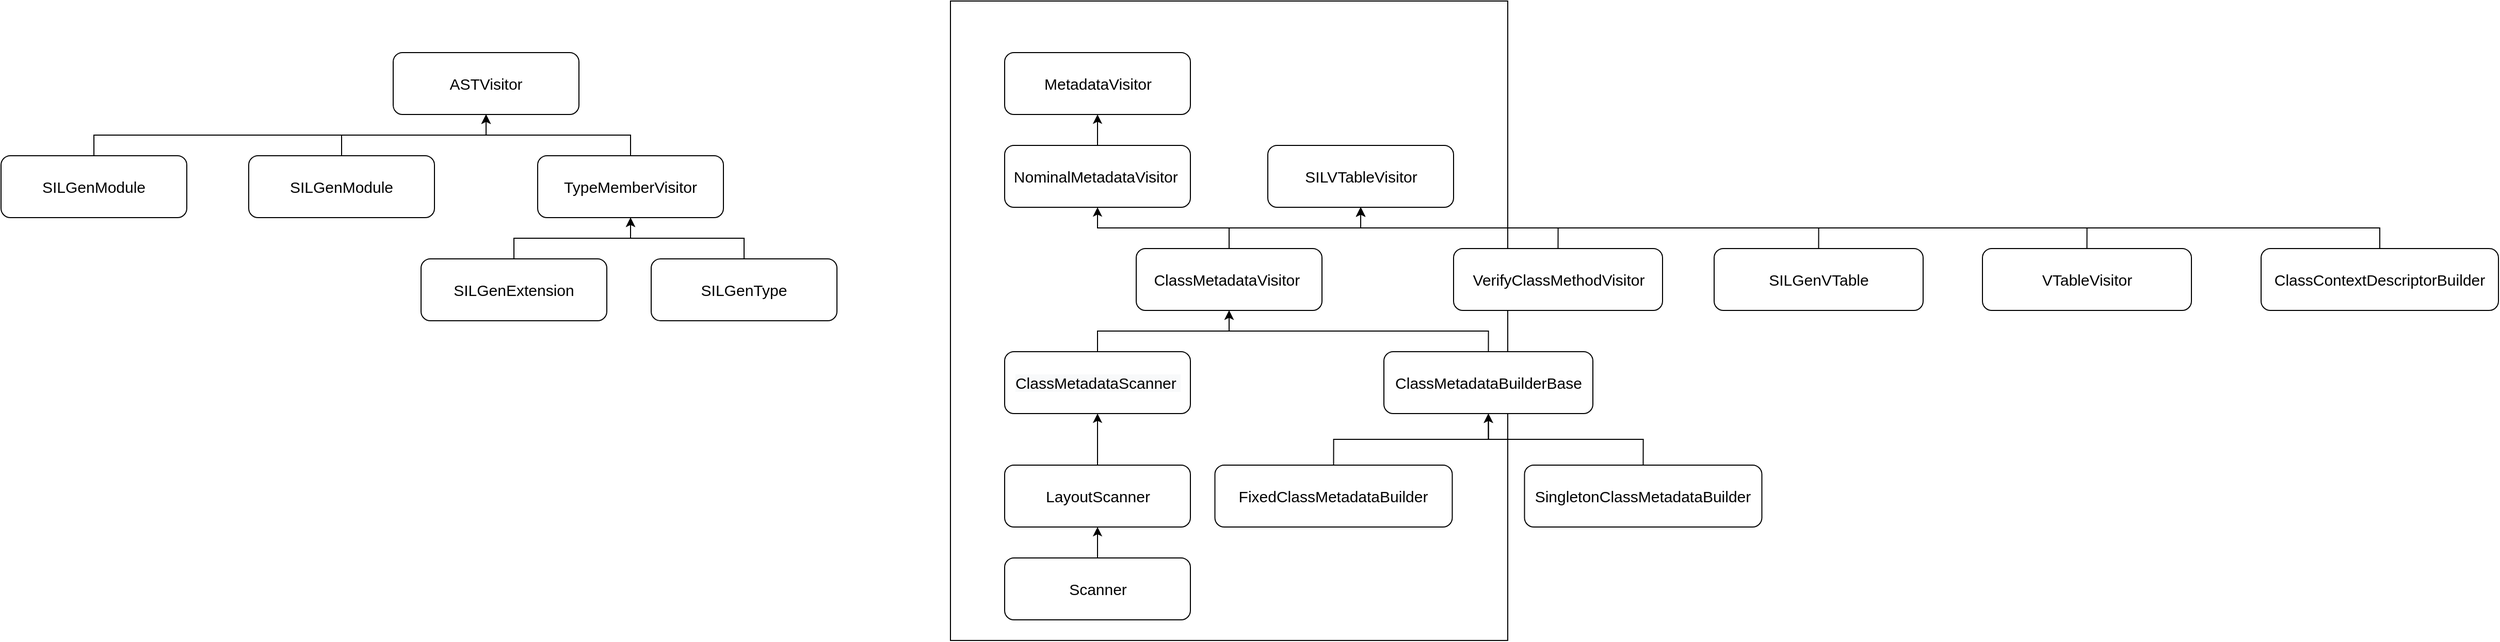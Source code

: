 <mxfile version="16.4.5" type="github">
  <diagram id="cu5XEfP0wrlN1pnz8sOZ" name="Page-1">
    <mxGraphModel dx="1441" dy="1616" grid="1" gridSize="10" guides="1" tooltips="1" connect="1" arrows="1" fold="1" page="1" pageScale="1" pageWidth="827" pageHeight="1169" math="0" shadow="0">
      <root>
        <mxCell id="0" />
        <mxCell id="1" parent="0" />
        <mxCell id="5p0j7GlmlxW9RH9k0gcf-20" value="" style="rounded=0;whiteSpace=wrap;html=1;fontSize=15;" parent="1" vertex="1">
          <mxGeometry x="100" y="-310" width="540" height="620" as="geometry" />
        </mxCell>
        <mxCell id="5p0j7GlmlxW9RH9k0gcf-9" value="" style="edgeStyle=orthogonalEdgeStyle;rounded=0;orthogonalLoop=1;jettySize=auto;html=1;fontSize=15;" parent="1" source="5p0j7GlmlxW9RH9k0gcf-2" target="5p0j7GlmlxW9RH9k0gcf-8" edge="1">
          <mxGeometry relative="1" as="geometry" />
        </mxCell>
        <mxCell id="5p0j7GlmlxW9RH9k0gcf-2" value="&lt;span&gt;Scanner&lt;/span&gt;" style="rounded=1;whiteSpace=wrap;html=1;fontSize=15;" parent="1" vertex="1">
          <mxGeometry x="152.5" y="230" width="180" height="60" as="geometry" />
        </mxCell>
        <mxCell id="5p0j7GlmlxW9RH9k0gcf-11" value="" style="edgeStyle=orthogonalEdgeStyle;rounded=0;orthogonalLoop=1;jettySize=auto;html=1;fontSize=15;" parent="1" source="5p0j7GlmlxW9RH9k0gcf-8" target="5p0j7GlmlxW9RH9k0gcf-10" edge="1">
          <mxGeometry relative="1" as="geometry" />
        </mxCell>
        <mxCell id="5p0j7GlmlxW9RH9k0gcf-8" value="&lt;span&gt;LayoutScanner&lt;/span&gt;" style="whiteSpace=wrap;html=1;fontSize=15;rounded=1;" parent="1" vertex="1">
          <mxGeometry x="152.5" y="140" width="180" height="60" as="geometry" />
        </mxCell>
        <mxCell id="5p0j7GlmlxW9RH9k0gcf-13" value="" style="edgeStyle=orthogonalEdgeStyle;rounded=0;orthogonalLoop=1;jettySize=auto;html=1;fontSize=15;entryX=0.5;entryY=1;entryDx=0;entryDy=0;" parent="1" source="5p0j7GlmlxW9RH9k0gcf-10" target="5p0j7GlmlxW9RH9k0gcf-12" edge="1">
          <mxGeometry relative="1" as="geometry">
            <mxPoint x="242.5" as="targetPoint" />
          </mxGeometry>
        </mxCell>
        <mxCell id="5p0j7GlmlxW9RH9k0gcf-10" value="&lt;span style=&quot;color: rgb(0, 0, 0); font-family: helvetica; font-size: 15px; font-style: normal; font-weight: normal; letter-spacing: normal; text-align: center; text-indent: 0px; text-transform: none; word-spacing: 0px; background-color: rgb(248, 249, 250); text-decoration: none; display: inline; float: none;&quot;&gt;ClassMetadataScanner&lt;span class=&quot;Apple-converted-space&quot;&gt;&amp;nbsp;&lt;/span&gt;&lt;/span&gt;" style="whiteSpace=wrap;html=1;fontSize=15;rounded=1;" parent="1" vertex="1">
          <mxGeometry x="152.5" y="30" width="180" height="60" as="geometry" />
        </mxCell>
        <mxCell id="5p0j7GlmlxW9RH9k0gcf-15" value="" style="edgeStyle=orthogonalEdgeStyle;rounded=0;orthogonalLoop=1;jettySize=auto;html=1;fontSize=15;" parent="1" source="5p0j7GlmlxW9RH9k0gcf-12" target="5p0j7GlmlxW9RH9k0gcf-14" edge="1">
          <mxGeometry relative="1" as="geometry" />
        </mxCell>
        <mxCell id="5p0j7GlmlxW9RH9k0gcf-19" style="edgeStyle=orthogonalEdgeStyle;rounded=0;orthogonalLoop=1;jettySize=auto;html=1;exitX=0.5;exitY=0;exitDx=0;exitDy=0;entryX=0.5;entryY=1;entryDx=0;entryDy=0;fontSize=15;" parent="1" source="5p0j7GlmlxW9RH9k0gcf-12" target="5p0j7GlmlxW9RH9k0gcf-16" edge="1">
          <mxGeometry relative="1" as="geometry" />
        </mxCell>
        <mxCell id="5p0j7GlmlxW9RH9k0gcf-12" value="&lt;span&gt;ClassMetadataVisitor&amp;nbsp;&lt;/span&gt;" style="whiteSpace=wrap;html=1;fontSize=15;rounded=1;" parent="1" vertex="1">
          <mxGeometry x="280" y="-70" width="180" height="60" as="geometry" />
        </mxCell>
        <mxCell id="5p0j7GlmlxW9RH9k0gcf-18" value="" style="edgeStyle=orthogonalEdgeStyle;rounded=0;orthogonalLoop=1;jettySize=auto;html=1;fontSize=15;" parent="1" source="5p0j7GlmlxW9RH9k0gcf-14" target="5p0j7GlmlxW9RH9k0gcf-17" edge="1">
          <mxGeometry relative="1" as="geometry" />
        </mxCell>
        <mxCell id="5p0j7GlmlxW9RH9k0gcf-14" value="&lt;span&gt;NominalMetadataVisitor&amp;nbsp;&lt;/span&gt;" style="whiteSpace=wrap;html=1;fontSize=15;rounded=1;" parent="1" vertex="1">
          <mxGeometry x="152.5" y="-170" width="180" height="60" as="geometry" />
        </mxCell>
        <mxCell id="5p0j7GlmlxW9RH9k0gcf-16" value="SILVTableVisitor" style="whiteSpace=wrap;html=1;fontSize=15;rounded=1;" parent="1" vertex="1">
          <mxGeometry x="407.5" y="-170" width="180" height="60" as="geometry" />
        </mxCell>
        <mxCell id="5p0j7GlmlxW9RH9k0gcf-17" value="&lt;span&gt;MetadataVisitor&lt;/span&gt;" style="whiteSpace=wrap;html=1;fontSize=15;rounded=1;" parent="1" vertex="1">
          <mxGeometry x="152.5" y="-260" width="180" height="60" as="geometry" />
        </mxCell>
        <mxCell id="o08nhFkOuNc4F6s3WE8m-2" style="edgeStyle=orthogonalEdgeStyle;rounded=0;orthogonalLoop=1;jettySize=auto;html=1;exitX=0.5;exitY=0;exitDx=0;exitDy=0;entryX=0.5;entryY=1;entryDx=0;entryDy=0;" parent="1" source="o08nhFkOuNc4F6s3WE8m-1" target="5p0j7GlmlxW9RH9k0gcf-12" edge="1">
          <mxGeometry relative="1" as="geometry" />
        </mxCell>
        <mxCell id="o08nhFkOuNc4F6s3WE8m-1" value="ClassMetadataBuilderBase" style="whiteSpace=wrap;html=1;fontSize=15;rounded=1;" parent="1" vertex="1">
          <mxGeometry x="520" y="30" width="202.5" height="60" as="geometry" />
        </mxCell>
        <mxCell id="o08nhFkOuNc4F6s3WE8m-6" style="edgeStyle=orthogonalEdgeStyle;rounded=0;orthogonalLoop=1;jettySize=auto;html=1;exitX=0.5;exitY=0;exitDx=0;exitDy=0;entryX=0.5;entryY=1;entryDx=0;entryDy=0;" parent="1" source="o08nhFkOuNc4F6s3WE8m-3" target="o08nhFkOuNc4F6s3WE8m-1" edge="1">
          <mxGeometry relative="1" as="geometry">
            <mxPoint x="720" y="260" as="targetPoint" />
          </mxGeometry>
        </mxCell>
        <mxCell id="o08nhFkOuNc4F6s3WE8m-3" value="FixedClassMetadataBuilder" style="whiteSpace=wrap;html=1;fontSize=15;rounded=1;" parent="1" vertex="1">
          <mxGeometry x="356.25" y="140" width="230" height="60" as="geometry" />
        </mxCell>
        <mxCell id="o08nhFkOuNc4F6s3WE8m-5" style="edgeStyle=orthogonalEdgeStyle;rounded=0;orthogonalLoop=1;jettySize=auto;html=1;exitX=0.5;exitY=0;exitDx=0;exitDy=0;entryX=0.5;entryY=1;entryDx=0;entryDy=0;" parent="1" source="o08nhFkOuNc4F6s3WE8m-4" target="o08nhFkOuNc4F6s3WE8m-1" edge="1">
          <mxGeometry relative="1" as="geometry" />
        </mxCell>
        <mxCell id="o08nhFkOuNc4F6s3WE8m-4" value="SingletonClassMetadataBuilder" style="whiteSpace=wrap;html=1;fontSize=15;rounded=1;" parent="1" vertex="1">
          <mxGeometry x="656.25" y="140" width="230" height="60" as="geometry" />
        </mxCell>
        <mxCell id="o08nhFkOuNc4F6s3WE8m-8" style="edgeStyle=orthogonalEdgeStyle;rounded=0;orthogonalLoop=1;jettySize=auto;html=1;exitX=0.5;exitY=0;exitDx=0;exitDy=0;entryX=0.5;entryY=1;entryDx=0;entryDy=0;" parent="1" source="o08nhFkOuNc4F6s3WE8m-7" target="5p0j7GlmlxW9RH9k0gcf-16" edge="1">
          <mxGeometry relative="1" as="geometry" />
        </mxCell>
        <mxCell id="o08nhFkOuNc4F6s3WE8m-7" value="VerifyClassMethodVisitor" style="whiteSpace=wrap;html=1;fontSize=15;rounded=1;" parent="1" vertex="1">
          <mxGeometry x="587.5" y="-70" width="202.5" height="60" as="geometry" />
        </mxCell>
        <mxCell id="o08nhFkOuNc4F6s3WE8m-12" style="edgeStyle=orthogonalEdgeStyle;rounded=0;orthogonalLoop=1;jettySize=auto;html=1;exitX=0.5;exitY=0;exitDx=0;exitDy=0;entryX=0.5;entryY=1;entryDx=0;entryDy=0;" parent="1" source="o08nhFkOuNc4F6s3WE8m-9" target="5p0j7GlmlxW9RH9k0gcf-16" edge="1">
          <mxGeometry relative="1" as="geometry" />
        </mxCell>
        <mxCell id="o08nhFkOuNc4F6s3WE8m-9" value="SILGenVTable" style="whiteSpace=wrap;html=1;fontSize=15;rounded=1;" parent="1" vertex="1">
          <mxGeometry x="840" y="-70" width="202.5" height="60" as="geometry" />
        </mxCell>
        <mxCell id="o08nhFkOuNc4F6s3WE8m-13" style="edgeStyle=orthogonalEdgeStyle;rounded=0;orthogonalLoop=1;jettySize=auto;html=1;exitX=0.5;exitY=0;exitDx=0;exitDy=0;entryX=0.5;entryY=1;entryDx=0;entryDy=0;" parent="1" source="o08nhFkOuNc4F6s3WE8m-10" target="5p0j7GlmlxW9RH9k0gcf-16" edge="1">
          <mxGeometry relative="1" as="geometry">
            <mxPoint x="840" y="-120" as="targetPoint" />
          </mxGeometry>
        </mxCell>
        <mxCell id="o08nhFkOuNc4F6s3WE8m-10" value="VTableVisitor" style="whiteSpace=wrap;html=1;fontSize=15;rounded=1;" parent="1" vertex="1">
          <mxGeometry x="1100" y="-70" width="202.5" height="60" as="geometry" />
        </mxCell>
        <mxCell id="o08nhFkOuNc4F6s3WE8m-14" style="edgeStyle=orthogonalEdgeStyle;rounded=0;orthogonalLoop=1;jettySize=auto;html=1;exitX=0.5;exitY=0;exitDx=0;exitDy=0;entryX=0.5;entryY=1;entryDx=0;entryDy=0;" parent="1" source="o08nhFkOuNc4F6s3WE8m-11" target="5p0j7GlmlxW9RH9k0gcf-16" edge="1">
          <mxGeometry relative="1" as="geometry">
            <mxPoint x="850" y="-160" as="targetPoint" />
          </mxGeometry>
        </mxCell>
        <mxCell id="o08nhFkOuNc4F6s3WE8m-11" value="ClassContextDescriptorBuilder" style="whiteSpace=wrap;html=1;fontSize=15;rounded=1;" parent="1" vertex="1">
          <mxGeometry x="1370" y="-70" width="230" height="60" as="geometry" />
        </mxCell>
        <mxCell id="o08nhFkOuNc4F6s3WE8m-15" value="ASTVisitor" style="whiteSpace=wrap;html=1;fontSize=15;rounded=1;" parent="1" vertex="1">
          <mxGeometry x="-440" y="-260" width="180" height="60" as="geometry" />
        </mxCell>
        <mxCell id="o08nhFkOuNc4F6s3WE8m-19" style="edgeStyle=orthogonalEdgeStyle;rounded=0;orthogonalLoop=1;jettySize=auto;html=1;exitX=0.5;exitY=0;exitDx=0;exitDy=0;entryX=0.5;entryY=1;entryDx=0;entryDy=0;" parent="1" source="o08nhFkOuNc4F6s3WE8m-16" target="o08nhFkOuNc4F6s3WE8m-15" edge="1">
          <mxGeometry relative="1" as="geometry" />
        </mxCell>
        <mxCell id="o08nhFkOuNc4F6s3WE8m-16" value="TypeMemberVisitor" style="whiteSpace=wrap;html=1;fontSize=15;rounded=1;" parent="1" vertex="1">
          <mxGeometry x="-300" y="-160" width="180" height="60" as="geometry" />
        </mxCell>
        <mxCell id="o08nhFkOuNc4F6s3WE8m-21" style="edgeStyle=orthogonalEdgeStyle;rounded=0;orthogonalLoop=1;jettySize=auto;html=1;exitX=0.5;exitY=0;exitDx=0;exitDy=0;entryX=0.5;entryY=1;entryDx=0;entryDy=0;" parent="1" source="o08nhFkOuNc4F6s3WE8m-17" target="o08nhFkOuNc4F6s3WE8m-16" edge="1">
          <mxGeometry relative="1" as="geometry" />
        </mxCell>
        <mxCell id="o08nhFkOuNc4F6s3WE8m-17" value="SILGenType" style="whiteSpace=wrap;html=1;fontSize=15;rounded=1;" parent="1" vertex="1">
          <mxGeometry x="-190" y="-60" width="180" height="60" as="geometry" />
        </mxCell>
        <mxCell id="o08nhFkOuNc4F6s3WE8m-20" style="edgeStyle=orthogonalEdgeStyle;rounded=0;orthogonalLoop=1;jettySize=auto;html=1;exitX=0.5;exitY=0;exitDx=0;exitDy=0;entryX=0.5;entryY=1;entryDx=0;entryDy=0;" parent="1" source="o08nhFkOuNc4F6s3WE8m-18" target="o08nhFkOuNc4F6s3WE8m-16" edge="1">
          <mxGeometry relative="1" as="geometry" />
        </mxCell>
        <mxCell id="o08nhFkOuNc4F6s3WE8m-18" value="SILGenExtension" style="whiteSpace=wrap;html=1;fontSize=15;rounded=1;" parent="1" vertex="1">
          <mxGeometry x="-413" y="-60" width="180" height="60" as="geometry" />
        </mxCell>
        <mxCell id="o08nhFkOuNc4F6s3WE8m-23" style="edgeStyle=orthogonalEdgeStyle;rounded=0;orthogonalLoop=1;jettySize=auto;html=1;exitX=0.5;exitY=0;exitDx=0;exitDy=0;entryX=0.5;entryY=1;entryDx=0;entryDy=0;" parent="1" source="o08nhFkOuNc4F6s3WE8m-22" target="o08nhFkOuNc4F6s3WE8m-15" edge="1">
          <mxGeometry relative="1" as="geometry" />
        </mxCell>
        <mxCell id="o08nhFkOuNc4F6s3WE8m-22" value="SILGenModule" style="whiteSpace=wrap;html=1;fontSize=15;rounded=1;" parent="1" vertex="1">
          <mxGeometry x="-580" y="-160" width="180" height="60" as="geometry" />
        </mxCell>
        <mxCell id="j-RdKoPJOsuSLIyZ4fdN-2" style="edgeStyle=orthogonalEdgeStyle;rounded=0;orthogonalLoop=1;jettySize=auto;html=1;exitX=0.5;exitY=0;exitDx=0;exitDy=0;entryX=0.5;entryY=1;entryDx=0;entryDy=0;" edge="1" parent="1" source="j-RdKoPJOsuSLIyZ4fdN-1" target="o08nhFkOuNc4F6s3WE8m-15">
          <mxGeometry relative="1" as="geometry" />
        </mxCell>
        <mxCell id="j-RdKoPJOsuSLIyZ4fdN-1" value="SILGenModule" style="whiteSpace=wrap;html=1;fontSize=15;rounded=1;" vertex="1" parent="1">
          <mxGeometry x="-820" y="-160" width="180" height="60" as="geometry" />
        </mxCell>
      </root>
    </mxGraphModel>
  </diagram>
</mxfile>
